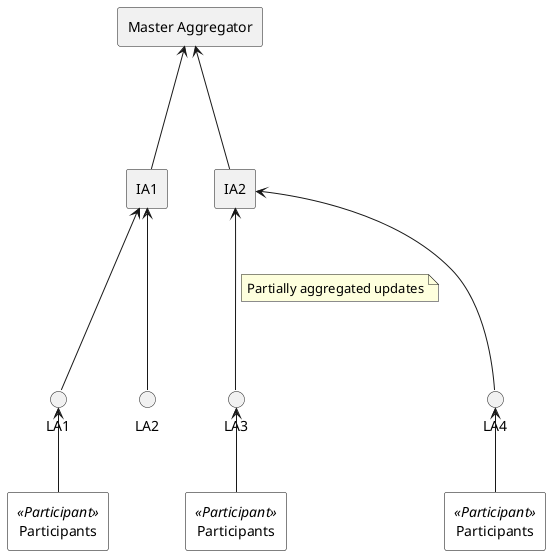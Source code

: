 @startuml
!define RECTANGLE class
' !pragma layout elk

' skinparam linetype ortho

skinparam rectangle {
    BackgroundColor<<Participant>> White
    BorderColor<<Participant>> Black
}

rectangle "Master Aggregator" as MA
rectangle "IA1" as IA1
rectangle "IA2" as IA2
circle "LA1" as LA1
circle "LA2" as LA2
circle "LA3" as LA3
circle "LA4" as LA4
rectangle "Participants" as P1 <<Participant>>
rectangle "Participants" as P2 <<Participant>>
rectangle "Participants" as P3 <<Participant>>

MA <-down-- IA1
MA <-down-- IA2

' IA1 ..[hidden].. IA2

IA1 <-down-- LA1
IA1 <-down-- LA2 
IA2 <-down-- LA3
note on link
    Partially aggregated updates
end note
IA2 <-down-- LA4

LA1 <-down- P1
' note on link
'   Model updates
' end note
LA3 <-down- P2
LA4 <-down- P3


' note right of IA2
'   Intermediate Aggregators
' end note

' note left of LA3
'   Leaf Aggregators
' end note

' LA2 .[hidden] LANote
' LA3 .[hidden] LANote

' LANote .left. LA1
' LANote .right. LA3
' LANote .[hidden] LA2
' LANote .[hidden] LA4


@enduml
